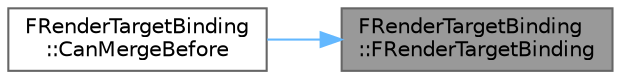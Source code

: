 digraph "FRenderTargetBinding::FRenderTargetBinding"
{
 // INTERACTIVE_SVG=YES
 // LATEX_PDF_SIZE
  bgcolor="transparent";
  edge [fontname=Helvetica,fontsize=10,labelfontname=Helvetica,labelfontsize=10];
  node [fontname=Helvetica,fontsize=10,shape=box,height=0.2,width=0.4];
  rankdir="RL";
  Node1 [id="Node000001",label="FRenderTargetBinding\l::FRenderTargetBinding",height=0.2,width=0.4,color="gray40", fillcolor="grey60", style="filled", fontcolor="black",tooltip=" "];
  Node1 -> Node2 [id="edge1_Node000001_Node000002",dir="back",color="steelblue1",style="solid",tooltip=" "];
  Node2 [id="Node000002",label="FRenderTargetBinding\l::CanMergeBefore",height=0.2,width=0.4,color="grey40", fillcolor="white", style="filled",URL="$d2/d6f/structFRenderTargetBinding.html#a5c1a14c9950ef52ede6fa224bc3cf64a",tooltip="Whether we can merge a render pass using Other into a render pass using this render target binding."];
}
